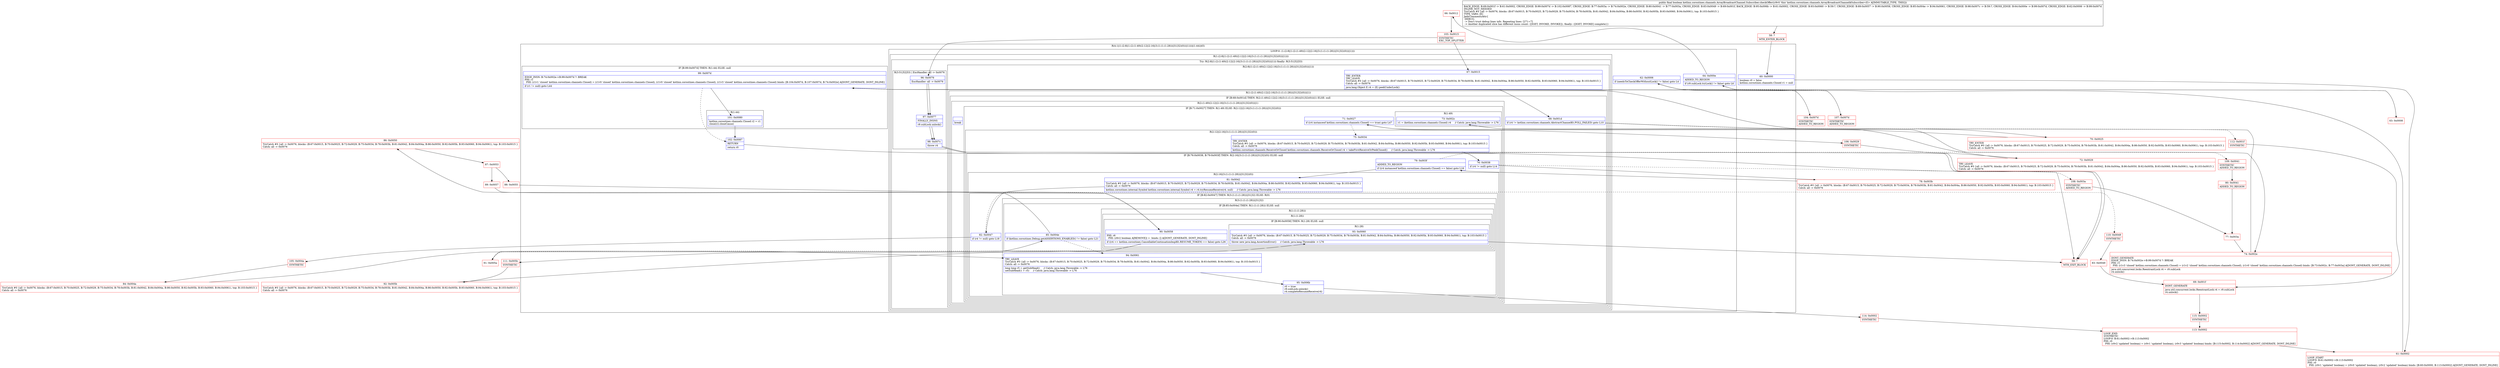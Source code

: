digraph "CFG forkotlinx.coroutines.channels.ArrayBroadcastChannel.Subscriber.checkOffer()Z" {
subgraph cluster_Region_1637042214 {
label = "R(4:1|(1:(2:8|(1:(2:(1:49)(2:12|(2:16|(3:(1:(1:(1:28)))|31|32)(0)))|1))))|(1:44)|45)";
node [shape=record,color=blue];
Node_60 [shape=record,label="{60\:\ 0x0000|boolean r0 = false\lkotlinx.coroutines.channels.Closed r1 = null\l}"];
subgraph cluster_LoopRegion_1210333666 {
label = "LOOP:0: (1:(2:8|(1:(2:(1:49)(2:12|(2:16|(3:(1:(1:(1:28)))|31|32)(0)))|1))))";
node [shape=record,color=blue];
Node_62 [shape=record,label="{62\:\ 0x0006|if (needsToCheckOfferWithoutLock() != false) goto L4\l}"];
Node_64 [shape=record,label="{64\:\ 0x000e|ADDED_TO_REGION\l|if (r9.subLock.tryLock() != false) goto L6\l}"];
subgraph cluster_Region_406769735 {
label = "R(1:(2:8|(1:(2:(1:49)(2:12|(2:16|(3:(1:(1:(1:28)))|31|32)(0)))|1))))";
node [shape=record,color=blue];
subgraph cluster_TryCatchRegion_1373969520 {
label = "Try: R(2:8|(1:(2:(1:49)(2:12|(2:16|(3:(1:(1:(1:28)))|31|32)(0)))|1))) finally: R(3:51|52|53)";
node [shape=record,color=blue];
subgraph cluster_Region_2068762129 {
label = "R(2:8|(1:(2:(1:49)(2:12|(2:16|(3:(1:(1:(1:28)))|31|32)(0)))|1)))";
node [shape=record,color=blue];
Node_67 [shape=record,label="{67\:\ 0x0015|TRY_ENTER\lTRY_LEAVE\lTryCatch #0 \{all \-\> 0x0076, blocks: (B:67:0x0015, B:70:0x0025, B:72:0x0029, B:75:0x0034, B:78:0x003b, B:81:0x0042, B:84:0x004a, B:86:0x0050, B:92:0x005b, B:93:0x0060, B:94:0x0061), top: B:103:0x0015 \}\lCatch: all \-\> 0x0076\l|java.lang.Object E r4 = (E) peekUnderLock()\l}"];
subgraph cluster_Region_1996654622 {
label = "R(1:(2:(1:49)(2:12|(2:16|(3:(1:(1:(1:28)))|31|32)(0)))|1))";
node [shape=record,color=blue];
subgraph cluster_IfRegion_744009365 {
label = "IF [B:68:0x001d] THEN: R(2:(1:49)(2:12|(2:16|(3:(1:(1:(1:28)))|31|32)(0)))|1) ELSE: null";
node [shape=record,color=blue];
Node_68 [shape=record,label="{68\:\ 0x001d|if (r4 != kotlinx.coroutines.channels.AbstractChannelKt.POLL_FAILED) goto L10\l}"];
subgraph cluster_Region_503333941 {
label = "R(2:(1:49)(2:12|(2:16|(3:(1:(1:(1:28)))|31|32)(0)))|1)";
node [shape=record,color=blue];
subgraph cluster_IfRegion_1727964188 {
label = "IF [B:71:0x0027] THEN: R(1:49) ELSE: R(2:12|(2:16|(3:(1:(1:(1:28)))|31|32)(0)))";
node [shape=record,color=blue];
Node_71 [shape=record,label="{71\:\ 0x0027|if ((r4 instanceof kotlinx.coroutines.channels.Closed) == true) goto L47\l}"];
subgraph cluster_Region_1249097283 {
label = "R(1:49)";
node [shape=record,color=blue];
Node_73 [shape=record,label="{73\:\ 0x002c|r1 = (kotlinx.coroutines.channels.Closed) r4     \/\/ Catch: java.lang.Throwable \-\> L76\l}"];
}
subgraph cluster_Region_393713366 {
label = "R(2:12|(2:16|(3:(1:(1:(1:28)))|31|32)(0)))";
node [shape=record,color=blue];
Node_75 [shape=record,label="{75\:\ 0x0034|TRY_ENTER\lTryCatch #0 \{all \-\> 0x0076, blocks: (B:67:0x0015, B:70:0x0025, B:72:0x0029, B:75:0x0034, B:78:0x003b, B:81:0x0042, B:84:0x004a, B:86:0x0050, B:92:0x005b, B:93:0x0060, B:94:0x0061), top: B:103:0x0015 \}\lCatch: all \-\> 0x0076\l|kotlinx.coroutines.channels.ReceiveOrClosed kotlinx.coroutines.channels.ReceiveOrClosed r4 = takeFirstReceiveOrPeekClosed()     \/\/ Catch: java.lang.Throwable \-\> L76\l}"];
subgraph cluster_IfRegion_2117250731 {
label = "IF [B:76:0x0038, B:79:0x003f] THEN: R(2:16|(3:(1:(1:(1:28)))|31|32)(0)) ELSE: null";
node [shape=record,color=blue];
Node_76 [shape=record,label="{76\:\ 0x0038|if (r4 != null) goto L14\l}"];
Node_79 [shape=record,label="{79\:\ 0x003f|ADDED_TO_REGION\l|if ((r4 instanceof kotlinx.coroutines.channels.Closed) == false) goto L16\l}"];
subgraph cluster_Region_440729033 {
label = "R(2:16|(3:(1:(1:(1:28)))|31|32)(0))";
node [shape=record,color=blue];
Node_81 [shape=record,label="{81\:\ 0x0042|TryCatch #0 \{all \-\> 0x0076, blocks: (B:67:0x0015, B:70:0x0025, B:72:0x0029, B:75:0x0034, B:78:0x003b, B:81:0x0042, B:84:0x004a, B:86:0x0050, B:92:0x005b, B:93:0x0060, B:94:0x0061), top: B:103:0x0015 \}\lCatch: all \-\> 0x0076\l|kotlinx.coroutines.internal.Symbol kotlinx.coroutines.internal.Symbol r4 = r4.tryResumeReceive(r4, null)     \/\/ Catch: java.lang.Throwable \-\> L76\l}"];
subgraph cluster_IfRegion_1845439285 {
label = "IF [B:82:0x0047] THEN: R(3:(1:(1:(1:28)))|31|32) ELSE: R(0)";
node [shape=record,color=blue];
Node_82 [shape=record,label="{82\:\ 0x0047|if (r4 != null) goto L18\l}"];
subgraph cluster_Region_237757918 {
label = "R(3:(1:(1:(1:28)))|31|32)";
node [shape=record,color=blue];
subgraph cluster_IfRegion_1892811610 {
label = "IF [B:85:0x004e] THEN: R(1:(1:(1:28))) ELSE: null";
node [shape=record,color=blue];
Node_85 [shape=record,label="{85\:\ 0x004e|if (kotlinx.coroutines.Debug.getASSERTIONS_ENABLED() != false) goto L21\l}"];
subgraph cluster_Region_153978796 {
label = "R(1:(1:(1:28)))";
node [shape=record,color=blue];
subgraph cluster_Region_1779219695 {
label = "R(1:(1:28))";
node [shape=record,color=blue];
subgraph cluster_IfRegion_1357392374 {
label = "IF [B:90:0x0058] THEN: R(1:28) ELSE: null";
node [shape=record,color=blue];
Node_90 [shape=record,label="{90\:\ 0x0058|PHI: r6 \l  PHI: (r6v2 boolean A[REMOVE]) =  binds: [] A[DONT_GENERATE, DONT_INLINE]\l|if ((r4 == kotlinx.coroutines.CancellableContinuationImplKt.RESUME_TOKEN) == false) goto L26\l}"];
subgraph cluster_Region_1991343223 {
label = "R(1:28)";
node [shape=record,color=blue];
Node_93 [shape=record,label="{93\:\ 0x0060|TryCatch #0 \{all \-\> 0x0076, blocks: (B:67:0x0015, B:70:0x0025, B:72:0x0029, B:75:0x0034, B:78:0x003b, B:81:0x0042, B:84:0x004a, B:86:0x0050, B:92:0x005b, B:93:0x0060, B:94:0x0061), top: B:103:0x0015 \}\lCatch: all \-\> 0x0076\l|throw new java.lang.AssertionError()     \/\/ Catch: java.lang.Throwable \-\> L76\l}"];
}
}
}
}
}
Node_94 [shape=record,label="{94\:\ 0x0061|TRY_LEAVE\lTryCatch #0 \{all \-\> 0x0076, blocks: (B:67:0x0015, B:70:0x0025, B:72:0x0029, B:75:0x0034, B:78:0x003b, B:81:0x0042, B:84:0x004a, B:86:0x0050, B:92:0x005b, B:93:0x0060, B:94:0x0061), top: B:103:0x0015 \}\lCatch: all \-\> 0x0076\l|long long r5 = getSubHead()     \/\/ Catch: java.lang.Throwable \-\> L76\lsetSubHead(1 + r5)     \/\/ Catch: java.lang.Throwable \-\> L76\l}"];
Node_95 [shape=record,label="{95\:\ 0x006b|r0 = true\lr9.subLock.unlock()\lr4.completeResumeReceive(r4)\l}"];
}
subgraph cluster_Region_370768168 {
label = "R(0)";
node [shape=record,color=blue];
}
}
}
}
}
}
Node_InsnContainer_1936497824 [shape=record,label="{|break\l}"];
}
}
}
}
subgraph cluster_Region_2089332198 {
label = "R(3:51|52|53) | ExcHandler: all \-\> 0x0076\l";
node [shape=record,color=blue];
Node_96 [shape=record,label="{96\:\ 0x0076|ExcHandler: all \-\> 0x0076\l}"];
Node_97 [shape=record,label="{97\:\ 0x0077|FINALLY_INSNS\l|r9.subLock.unlock()\l}"];
Node_98 [shape=record,label="{98\:\ 0x007c|throw r4\l}"];
}
}
}
}
subgraph cluster_IfRegion_1362328561 {
label = "IF [B:99:0x007d] THEN: R(1:44) ELSE: null";
node [shape=record,color=blue];
Node_99 [shape=record,label="{99\:\ 0x007d|EDGE_INSN: B:74:0x002e\-\>B:99:0x007d ?: BREAK  \lPHI: r1 \l  PHI: (r1v1 'closed' kotlinx.coroutines.channels.Closed) = (r1v0 'closed' kotlinx.coroutines.channels.Closed), (r1v0 'closed' kotlinx.coroutines.channels.Closed), (r1v3 'closed' kotlinx.coroutines.channels.Closed) binds: [B:104:0x007d, B:107:0x007d, B:74:0x002e] A[DONT_GENERATE, DONT_INLINE]\l|if (r1 != null) goto L44\l}"];
subgraph cluster_Region_714787721 {
label = "R(1:44)";
node [shape=record,color=blue];
Node_101 [shape=record,label="{101\:\ 0x0080|kotlinx.coroutines.channels.Closed r2 = r1\lclose(r2.closeCause)\l}"];
}
}
Node_102 [shape=record,label="{102\:\ 0x0087|RETURN\l|return r0\l}"];
}
subgraph cluster_Region_2089332198 {
label = "R(3:51|52|53) | ExcHandler: all \-\> 0x0076\l";
node [shape=record,color=blue];
Node_96 [shape=record,label="{96\:\ 0x0076|ExcHandler: all \-\> 0x0076\l}"];
Node_97 [shape=record,label="{97\:\ 0x0077|FINALLY_INSNS\l|r9.subLock.unlock()\l}"];
Node_98 [shape=record,label="{98\:\ 0x007c|throw r4\l}"];
}
Node_58 [shape=record,color=red,label="{58\:\ ?|MTH_ENTER_BLOCK\l}"];
Node_61 [shape=record,color=red,label="{61\:\ 0x0002|LOOP_START\lLOOP:0: B:61:0x0002\-\>B:113:0x0002\lPHI: r0 \l  PHI: (r0v1 'updated' boolean) = (r0v0 'updated' boolean), (r0v2 'updated' boolean) binds: [B:60:0x0000, B:113:0x0002] A[DONT_GENERATE, DONT_INLINE]\l}"];
Node_63 [shape=record,color=red,label="{63\:\ 0x0008}"];
Node_66 [shape=record,color=red,label="{66\:\ 0x0012}"];
Node_103 [shape=record,color=red,label="{103\:\ 0x0015|SYNTHETIC\lEXC_TOP_SPLITTER\l}"];
Node_70 [shape=record,color=red,label="{70\:\ 0x0025|TRY_ENTER\lTryCatch #0 \{all \-\> 0x0076, blocks: (B:67:0x0015, B:70:0x0025, B:72:0x0029, B:75:0x0034, B:78:0x003b, B:81:0x0042, B:84:0x004a, B:86:0x0050, B:92:0x005b, B:93:0x0060, B:94:0x0061), top: B:103:0x0015 \}\lCatch: all \-\> 0x0076\l}"];
Node_78 [shape=record,color=red,label="{78\:\ 0x003b|TryCatch #0 \{all \-\> 0x0076, blocks: (B:67:0x0015, B:70:0x0025, B:72:0x0029, B:75:0x0034, B:78:0x003b, B:81:0x0042, B:84:0x004a, B:86:0x0050, B:92:0x005b, B:93:0x0060, B:94:0x0061), top: B:103:0x0015 \}\lCatch: all \-\> 0x0076\l}"];
Node_105 [shape=record,color=red,label="{105\:\ 0x004a|SYNTHETIC\l}"];
Node_84 [shape=record,color=red,label="{84\:\ 0x004a|TryCatch #0 \{all \-\> 0x0076, blocks: (B:67:0x0015, B:70:0x0025, B:72:0x0029, B:75:0x0034, B:78:0x003b, B:81:0x0042, B:84:0x004a, B:86:0x0050, B:92:0x005b, B:93:0x0060, B:94:0x0061), top: B:103:0x0015 \}\lCatch: all \-\> 0x0076\l}"];
Node_86 [shape=record,color=red,label="{86\:\ 0x0050|TryCatch #0 \{all \-\> 0x0076, blocks: (B:67:0x0015, B:70:0x0025, B:72:0x0029, B:75:0x0034, B:78:0x003b, B:81:0x0042, B:84:0x004a, B:86:0x0050, B:92:0x005b, B:93:0x0060, B:94:0x0061), top: B:103:0x0015 \}\lCatch: all \-\> 0x0076\l}"];
Node_87 [shape=record,color=red,label="{87\:\ 0x0053}"];
Node_88 [shape=record,color=red,label="{88\:\ 0x0055}"];
Node_91 [shape=record,color=red,label="{91\:\ 0x005a}"];
Node_111 [shape=record,color=red,label="{111\:\ 0x005b|SYNTHETIC\l}"];
Node_92 [shape=record,color=red,label="{92\:\ 0x005b|TryCatch #0 \{all \-\> 0x0076, blocks: (B:67:0x0015, B:70:0x0025, B:72:0x0029, B:75:0x0034, B:78:0x003b, B:81:0x0042, B:84:0x004a, B:86:0x0050, B:92:0x005b, B:93:0x0060, B:94:0x0061), top: B:103:0x0015 \}\lCatch: all \-\> 0x0076\l}"];
Node_59 [shape=record,color=red,label="{59\:\ ?|MTH_EXIT_BLOCK\l}"];
Node_89 [shape=record,color=red,label="{89\:\ 0x0057}"];
Node_114 [shape=record,color=red,label="{114\:\ 0x0002|SYNTHETIC\l}"];
Node_113 [shape=record,color=red,label="{113\:\ 0x0002|LOOP_END\lSYNTHETIC\lLOOP:0: B:61:0x0002\-\>B:113:0x0002\lPHI: r0 \l  PHI: (r0v2 'updated' boolean) = (r0v1 'updated' boolean), (r0v3 'updated' boolean) binds: [B:115:0x0002, B:114:0x0002] A[DONT_GENERATE, DONT_INLINE]\l}"];
Node_110 [shape=record,color=red,label="{110\:\ 0x0049|SYNTHETIC\l}"];
Node_83 [shape=record,color=red,label="{83\:\ 0x0049}"];
Node_69 [shape=record,color=red,label="{69\:\ 0x001f|DONT_GENERATE\l|java.util.concurrent.locks.ReentrantLock r4 = r9.subLock\lr4.unlock()\l}"];
Node_115 [shape=record,color=red,label="{115\:\ 0x0002|SYNTHETIC\l}"];
Node_109 [shape=record,color=red,label="{109\:\ 0x0041|SYNTHETIC\lADDED_TO_REGION\l}"];
Node_80 [shape=record,color=red,label="{80\:\ 0x0041|ADDED_TO_REGION\l}"];
Node_77 [shape=record,color=red,label="{77\:\ 0x003a}"];
Node_74 [shape=record,color=red,label="{74\:\ 0x002e|DONT_GENERATE\lEDGE_INSN: B:74:0x002e\-\>B:99:0x007d ?: BREAK  \lPHI: r1 \l  PHI: (r1v3 'closed' kotlinx.coroutines.channels.Closed) = (r1v2 'closed' kotlinx.coroutines.channels.Closed), (r1v0 'closed' kotlinx.coroutines.channels.Closed) binds: [B:73:0x002c, B:77:0x003a] A[DONT_GENERATE, DONT_INLINE]\l|java.util.concurrent.locks.ReentrantLock r4 = r9.subLock\lr4.unlock()\l}"];
Node_108 [shape=record,color=red,label="{108\:\ 0x003a|SYNTHETIC\lADDED_TO_REGION\l}"];
Node_106 [shape=record,color=red,label="{106\:\ 0x0029|SYNTHETIC\l}"];
Node_72 [shape=record,color=red,label="{72\:\ 0x0029|TRY_LEAVE\lTryCatch #0 \{all \-\> 0x0076, blocks: (B:67:0x0015, B:70:0x0025, B:72:0x0029, B:75:0x0034, B:78:0x003b, B:81:0x0042, B:84:0x004a, B:86:0x0050, B:92:0x005b, B:93:0x0060, B:94:0x0061), top: B:103:0x0015 \}\lCatch: all \-\> 0x0076\l}"];
Node_112 [shape=record,color=red,label="{112\:\ 0x001f|SYNTHETIC\l}"];
Node_107 [shape=record,color=red,label="{107\:\ 0x007d|SYNTHETIC\lADDED_TO_REGION\l}"];
Node_104 [shape=record,color=red,label="{104\:\ 0x007d|SYNTHETIC\lADDED_TO_REGION\l}"];
MethodNode[shape=record,label="{public final boolean kotlinx.coroutines.channels.ArrayBroadcastChannel.Subscriber.checkOffer((r9v0 'this' kotlinx.coroutines.channels.ArrayBroadcastChannel$Subscriber\<E\> A[IMMUTABLE_TYPE, THIS]))  | BACK_EDGE: B:69:0x001f \-\> B:61:0x0002, CROSS_EDGE: B:99:0x007d \-\> B:102:0x0087, CROSS_EDGE: B:77:0x003a \-\> B:74:0x002e, CROSS_EDGE: B:80:0x0041 \-\> B:77:0x003a, CROSS_EDGE: B:83:0x0049 \-\> B:69:0x001f, BACK_EDGE: B:95:0x006b \-\> B:61:0x0002, CROSS_EDGE: B:93:0x0060 \-\> B:59:?, CROSS_EDGE: B:89:0x0057 \-\> B:90:0x0058, CROSS_EDGE: B:85:0x004e \-\> B:94:0x0061, CROSS_EDGE: B:98:0x007c \-\> B:59:?, CROSS_EDGE: B:64:0x000e \-\> B:99:0x007d, CROSS_EDGE: B:62:0x0006 \-\> B:99:0x007d\lINLINE_NOT_NEEDED\lTryCatch #0 \{all \-\> 0x0076, blocks: (B:67:0x0015, B:70:0x0025, B:72:0x0029, B:75:0x0034, B:78:0x003b, B:81:0x0042, B:84:0x004a, B:86:0x0050, B:92:0x005b, B:93:0x0060, B:94:0x0061), top: B:103:0x0015 \}\lTYPE_VARS: [E]\lJadxCommentsAttr\{\l DEBUG: \l \-\> Don't trust debug lines info. Repeating lines: [271=7]\l \-\> Another duplicated slice has different insns count: \{[IGET, INVOKE, INVOKE]\}, finally: \{[IGET, INVOKE] complete\}\}\l}"];
MethodNode -> Node_58;Node_60 -> Node_61;
Node_62 -> Node_63;
Node_62 -> Node_104[style=dashed];
Node_64 -> Node_66;
Node_64 -> Node_107[style=dashed];
Node_67 -> Node_68;
Node_68 -> Node_70;
Node_68 -> Node_112[style=dashed];
Node_71 -> Node_75[style=dashed];
Node_71 -> Node_106;
Node_73 -> Node_74;
Node_75 -> Node_76;
Node_76 -> Node_78;
Node_76 -> Node_108[style=dashed];
Node_79 -> Node_81;
Node_79 -> Node_109[style=dashed];
Node_81 -> Node_82;
Node_82 -> Node_105;
Node_82 -> Node_110[style=dashed];
Node_85 -> Node_86;
Node_85 -> Node_94[style=dashed];
Node_90 -> Node_91[style=dashed];
Node_90 -> Node_111;
Node_93 -> Node_59;
Node_94 -> Node_95;
Node_95 -> Node_114;
Node_96 -> Node_97;
Node_97 -> Node_98;
Node_98 -> Node_59;
Node_99 -> Node_101;
Node_99 -> Node_102[style=dashed];
Node_101 -> Node_102;
Node_102 -> Node_59;
Node_96 -> Node_97;
Node_97 -> Node_98;
Node_98 -> Node_59;
Node_58 -> Node_60;
Node_61 -> Node_62;
Node_63 -> Node_64;
Node_66 -> Node_103;
Node_103 -> Node_67;
Node_103 -> Node_96;
Node_70 -> Node_71;
Node_78 -> Node_79;
Node_105 -> Node_84;
Node_84 -> Node_85;
Node_86 -> Node_87;
Node_87 -> Node_88;
Node_87 -> Node_89;
Node_88 -> Node_90;
Node_91 -> Node_94;
Node_111 -> Node_92;
Node_92 -> Node_93;
Node_89 -> Node_90;
Node_114 -> Node_113;
Node_113 -> Node_61;
Node_110 -> Node_83;
Node_83 -> Node_69;
Node_69 -> Node_115;
Node_115 -> Node_113;
Node_109 -> Node_80;
Node_80 -> Node_77;
Node_77 -> Node_74;
Node_74 -> Node_99;
Node_108 -> Node_77;
Node_106 -> Node_72;
Node_72 -> Node_73;
Node_112 -> Node_69;
Node_107 -> Node_99;
Node_104 -> Node_99;
}


